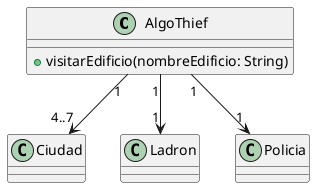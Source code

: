@startuml

class AlgoThief {
    + visitarEdificio(nombreEdificio: String)
}

AlgoThief "1" --> "4..7" Ciudad
AlgoThief "1" --> "1" Ladron
AlgoThief "1" --> "1" Policia

@enduml
